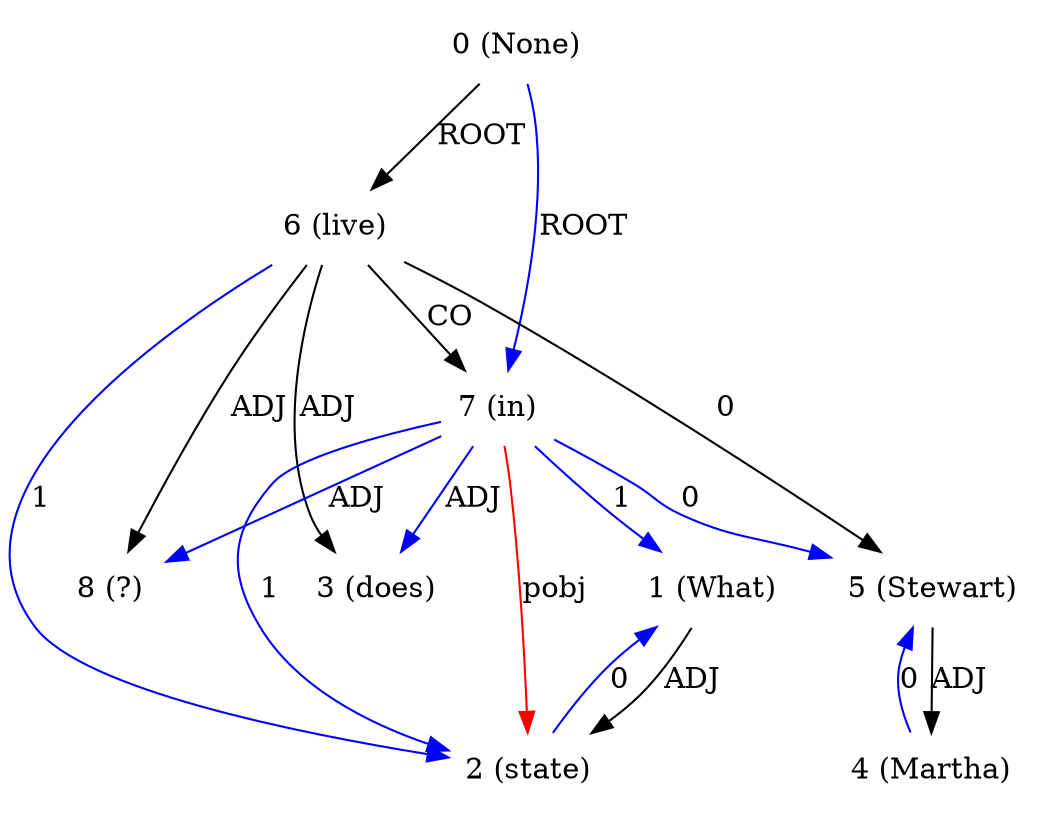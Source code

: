 digraph G{
edge [dir=forward]
node [shape=plaintext]

0 [label="0 (None)"]
0 -> 6 [label="ROOT"]
0 -> 7 [label="ROOT", color="blue"]
1 [label="1 (What)"]
1 -> 2 [label="ADJ"]
2 [label="2 (state)"]
2 -> 1 [label="0", color="blue"]
7 -> 2 [label="pobj", color="red"]
3 [label="3 (does)"]
4 [label="4 (Martha)"]
4 -> 5 [label="0", color="blue"]
5 [label="5 (Stewart)"]
5 -> 4 [label="ADJ"]
6 [label="6 (live)"]
6 -> 7 [label="CO"]
6 -> 5 [label="0"]
6 -> 2 [label="1", color="blue"]
6 -> 3 [label="ADJ"]
6 -> 8 [label="ADJ"]
7 [label="7 (in)"]
7 -> 2 [label="1", color="blue"]
7 -> 1 [label="1", color="blue"]
7 -> 5 [label="0", color="blue"]
7 -> 3 [label="ADJ", color="blue"]
7 -> 8 [label="ADJ", color="blue"]
8 [label="8 (?)"]
}
